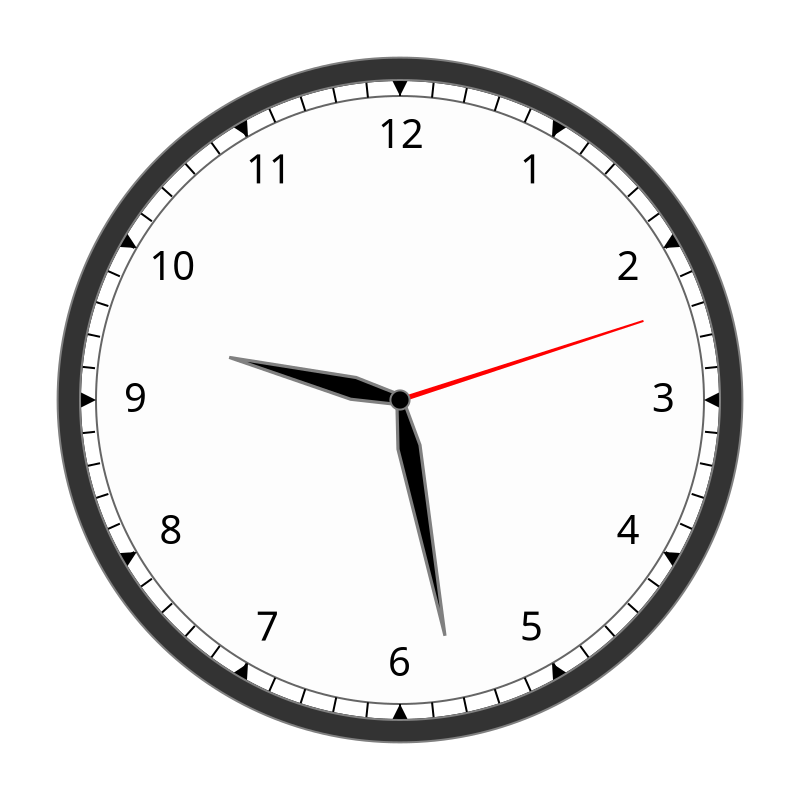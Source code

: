 {
  "$schema": "https://vega.github.io/schema/vega/v5.json",
  "description": "A circular clock visualization showing the current time.",
  "width": 400,
  "height": 400,
  "signals": [
    {"name": "centerX", "init": "width/2"},
    {"name": "centerY", "init": "height/2"},
    {"name": "radiusRef", "init": "min(width,height)*0.8"},
    {"name": "sizeFactor", "init": "radiusRef/400"},
    {"name": "outerRadius", "init": "radiusRef/2"},
    {"name": "innerRadius", "init": "radiusRef/2 - (10 * sizeFactor)"},
    {
      "name": "currentDate",
      "init": "now()",
      "on": [{"events": {"type": "timer", "throttle": 1000}, "update": "now()"}]
    },
    {
      "name": "currentHour",
      "init": "hours(currentDate)+minutes(currentDate)/60",
      "on": [
        {
          "events": {"signal": "currentDate"},
          "update": "hours(currentDate)+minutes(currentDate)/60"
        }
      ]
    },
    {
      "name": "currentMinute",
      "init": "minutes(currentDate)+seconds(currentDate)/60",
      "on": [
        {
          "events": {"signal": "currentDate"},
          "update": "minutes(currentDate)+seconds(currentDate)/60"
        }
      ]
    },
    {
      "name": "currentSecond",
      "init": "seconds(currentDate)",
      "on": [
        {"events": {"signal": "currentDate"}, "update": "seconds(currentDate)"}
      ]
    }
  ],
  "data": [
    {
      "name": "hours",
      "transform": [
        {"type": "sequence", "start": 0, "stop": 12, "step": 1, "as": "hour"},
        {
          "type": "formula",
          "expr": "centerX - cos(PI/2 + (datum.hour * PI/6)) * (outerRadius - (outerRadius-innerRadius)/2)",
          "as": "x"
        },
        {
          "type": "formula",
          "expr": "centerY - sin(PI/2 + (datum.hour * PI/6)) * (outerRadius - (outerRadius-innerRadius)/2)",
          "as": "y"
        },
        {
          "type": "formula",
          "expr": "centerX - cos(PI/2 + (datum.hour * PI/6)) * (innerRadius - 25 * max(sizeFactor, 0.4))",
          "as": "xHour"
        },
        {
          "type": "formula",
          "expr": "centerY - sin(PI/2 + (datum.hour * PI/6)) * (innerRadius - 25 * max(sizeFactor, 0.4))",
          "as": "yHour"
        }
      ]
    },
    {
      "name": "minutes",
      "transform": [
        {"type": "sequence", "start": 0, "stop": 60, "step": 1, "as": "minute"},
        {
          "type": "formula",
          "expr": "centerX - cos(PI/2 + (datum.minute * PI/30)) * (outerRadius - (outerRadius-innerRadius)/3)",
          "as": "x"
        },
        {
          "type": "formula",
          "expr": "centerY - sin(PI/2 + (datum.minute * PI/30)) * (outerRadius - (outerRadius-innerRadius)/2)",
          "as": "y"
        }
      ]
    }
  ],
  "scales": [
    {
      "name": "hourScale",
      "domain": {"data": "hours", "field": "hour"},
      "range": [0, {"signal": "2*PI"}]
    },
    {
      "name": "minutesScale",
      "domain": {"data": "minutes", "field": "minute"},
      "range": [0, {"signal": "2*PI"}]
    }
  ],
  "marks": [
    {
      "type": "arc",
      "encode": {
        "enter": {
          "x": {"signal": "centerX"},
          "y": {"signal": "centerY"},
          "startAngle": {"value": 0},
          "endAngle": {"signal": "2*PI"},
          "outerRadius": {"signal": "outerRadius"},
          "fill": {"value": "transparent"},
          "stroke": {"value": "black"}
        }
      }
    },
    {
      "type": "arc",
      "encode": {
        "enter": {
          "x": {"signal": "centerX"},
          "y": {"signal": "centerY"},
          "startAngle": {"value": 0},
          "endAngle": {"signal": "2*PI"},
          "outerRadius": {"signal": "innerRadius"},
          "fill": {"value": "#FCFCFC"},
          "opacity": {"value": 0.6},
          "stroke": {"value": "black"}
        }
      }
    },
    {
      "type": "symbol",
      "from": {"data": "minutes"},
      "encode": {
        "enter": {
          "size": {"signal": "pow(2*sizeFactor, 2)"},
          "x": {"field": "x"},
          "y": {"field": "y"},
          "angle": {"signal": "datum.minute*6"},
          "shape": {"value": "m 0 -5 v 10"},
          "stroke": {"value": "black"}
        }
      }
    },
    {
      "type": "symbol",
      "from": {"data": "hours"},
      "encode": {
        "enter": {
          "size": {"signal": "pow(2*sizeFactor, 2)"},
          "angle": {"signal": "datum.hour*30"},
          "shape": {"value": "m -5 -5 h 10 l -5 10 l -5 -10 Z"},
          "x": {"field": "x"},
          "y": {"field": "y"},
          "fill": {"value": "black"}
        }
      }
    },
    {
      "type": "text",
      "from": {"data": "hours"},
      "encode": {
        "enter": {
          "x": {"field": "xHour"},
          "y": {"field": "yHour"},
          "align": {"value": "center"},
          "baseline": {"value": "middle"},
          "text": {"signal": "datum.hour === 0 ? 12 : datum.hour"},
          "fontSize": {"signal": "25*max(sizeFactor, 0.4)"}
        }
      }
    },
    {
      "type": "symbol",
      "encode": {
        "enter": {
          "size": {"signal": "pow(2*sizeFactor, 2)"},
          "shape": {"value": "M 0 0 h-1 l 1 -160 l 1 160 h-1"},
          "x": {"signal": "centerX"},
          "y": {"signal": "centerY"},
          "fill": {"value": "red"},
          "stroke": {"value": "red"},
          "strokeSize": {"value": 2},
          "strokeCap": {"value": "round"}
        },
        "update": {"angle": {"signal": "currentSecond*6"}}
      }
    },
    {
      "type": "symbol",
      "encode": {
        "enter": {
          "size": {"signal": "pow(2*sizeFactor, 2)"},
          "shape": {
            "value": "M 0 0 h -2 l -5 -30 l 7 -120 l 7 120 l -5 30 h -2 "
          },
          "x": {"signal": "centerX"},
          "y": {"signal": "centerY"},
          "fill": {"value": "black"},
          "stroke": {"value": "grey"},
          "strokeCap": {"value": "round"},
          "strokeWidth": {"signal": "2* min(sizeFactor, 1)"}
        },
        "update": {"angle": {"signal": "currentMinute*6"}}
      }
    },
    {
      "type": "symbol",
      "encode": {
        "enter": {
          "size": {"signal": "pow(2*sizeFactor, 2)"},
          "shape": {"value": "M 0 0 h-3 l -4 -30 l 7 -80 l 7 80 l -4 30 h -3"},
          "x": {"signal": "centerX"},
          "y": {"signal": "centerY"},
          "fill": {"value": "black"},
          "stroke": {"value": "grey"},
          "strokeCap": {"value": "round"},
          "strokeWidth": {"signal": "2* min(sizeFactor, 1)"},
          "zIndex": {"value": 1}
        },
        "update": {"angle": {"signal": "currentHour*30"}}
      }
    },
    {
      "type": "arc",
      "encode": {
        "enter": {
          "x": {"signal": "centerX"},
          "y": {"signal": "centerY"},
          "startAngle": {"value": 0},
          "endAngle": {"signal": "2*PI"},
          "outerRadius": {"signal": "6*sizeFactor"},
          "fill": {"value": "black"},
          "stroke": {"value": "grey"},
          "zIndex": {"value": 1}
        }
      }
    },
    {
      "type": "arc",
      "encode": {
        "enter": {
          "x": {"signal": "centerX"},
          "y": {"signal": "centerY"},
          "startAngle": {"value": 0},
          "endAngle": {"signal": "2*PI"},
          "innerRadius": {"signal": "outerRadius"},
          "outerRadius": {"signal": "outerRadius + 14 * sizeFactor"},
          "fill": {"value": "#333"},
          "stroke": {"value": "grey"}
        }
      }
    }
  ]
}
